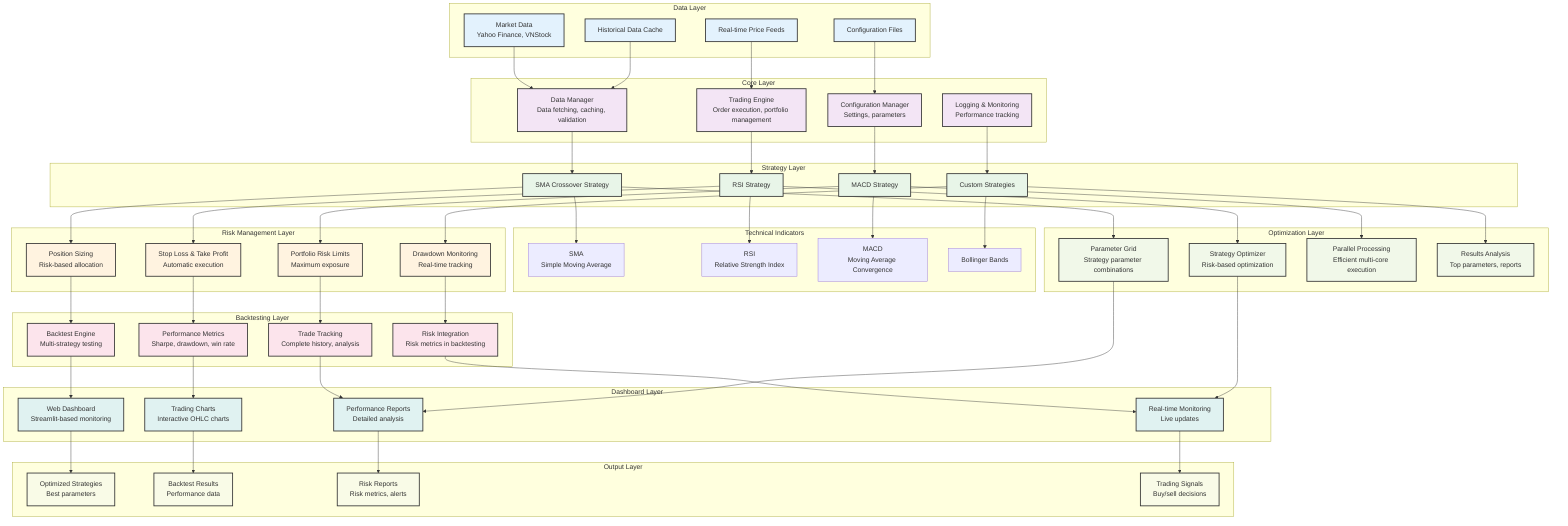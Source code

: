 graph TB
    %% Data Layer
    subgraph "Data Layer"
        MD[Market Data<br/>Yahoo Finance, VNStock]
        HC[Historical Data Cache]
        RT[Real-time Price Feeds]
        CF[Configuration Files]
    end
    
    %% Core Layer
    subgraph "Core Layer"
        DM[Data Manager<br/>Data fetching, caching, validation]
        TE[Trading Engine<br/>Order execution, portfolio management]
        CM[Configuration Manager<br/>Settings, parameters]
        LM[Logging & Monitoring<br/>Performance tracking]
    end
    
    %% Strategy Layer
    subgraph "Strategy Layer"
        SMA[SMA Crossover Strategy]
        RSI[RSI Strategy]
        MACD[MACD Strategy]
        CS[Custom Strategies]
    end
    
    %% Technical Indicators
    subgraph "Technical Indicators"
        SMA_I[SMA<br/>Simple Moving Average]
        RSI_I[RSI<br/>Relative Strength Index]
        MACD_I[MACD<br/>Moving Average Convergence]
        BB[Bollinger Bands]
    end
    
    %% Risk Management Layer
    subgraph "Risk Management Layer"
        PS[Position Sizing<br/>Risk-based allocation]
        SL[Stop Loss & Take Profit<br/>Automatic execution]
        PRL[Portfolio Risk Limits<br/>Maximum exposure]
        DM_R[Drawdown Monitoring<br/>Real-time tracking]
    end
    
    %% Backtesting Layer
    subgraph "Backtesting Layer"
        BE[Backtest Engine<br/>Multi-strategy testing]
        PM[Performance Metrics<br/>Sharpe, drawdown, win rate]
        TT[Trade Tracking<br/>Complete history, analysis]
        RI[Risk Integration<br/>Risk metrics in backtesting]
    end
    
    %% Optimization Layer
    subgraph "Optimization Layer"
        PG[Parameter Grid<br/>Strategy parameter combinations]
        SO[Strategy Optimizer<br/>Risk-based optimization]
        PP[Parallel Processing<br/>Efficient multi-core execution]
        RA[Results Analysis<br/>Top parameters, reports]
    end
    
    %% Dashboard Layer
    subgraph "Dashboard Layer"
        WD[Web Dashboard<br/>Streamlit-based monitoring]
        TC[Trading Charts<br/>Interactive OHLC charts]
        PR[Performance Reports<br/>Detailed analysis]
        RTM[Real-time Monitoring<br/>Live updates]
    end
    
    %% Output Layer
    subgraph "Output Layer"
        OS[Optimized Strategies<br/>Best parameters]
        BR[Backtest Results<br/>Performance data]
        RR[Risk Reports<br/>Risk metrics, alerts]
        TS[Trading Signals<br/>Buy/sell decisions]
    end
    
    %% Data Flow Connections
    MD --> DM
    HC --> DM
    RT --> TE
    CF --> CM
    
    DM --> SMA
    TE --> RSI
    CM --> MACD
    LM --> CS
    
    SMA --> SMA_I
    RSI --> RSI_I
    MACD --> MACD_I
    CS --> BB
    
    SMA --> PS
    RSI --> SL
    MACD --> PRL
    CS --> DM_R
    
    PS --> BE
    SL --> PM
    PRL --> TT
    DM_R --> RI
    
    SMA --> PG
    RSI --> SO
    MACD --> PP
    CS --> RA
    
    BE --> WD
    PM --> TC
    TT --> PR
    RI --> RTM
    
    PG --> PR
    SO --> RTM
    
    WD --> OS
    TC --> BR
    PR --> RR
    RTM --> TS
    
    %% Styling
    classDef dataLayer fill:#E3F2FD,stroke:#333,stroke-width:2px
    classDef coreLayer fill:#F3E5F5,stroke:#333,stroke-width:2px
    classDef strategyLayer fill:#E8F5E8,stroke:#333,stroke-width:2px
    classDef riskLayer fill:#FFF3E0,stroke:#333,stroke-width:2px
    classDef backtestLayer fill:#FCE4EC,stroke:#333,stroke-width:2px
    classDef optimizationLayer fill:#F1F8E9,stroke:#333,stroke-width:2px
    classDef dashboardLayer fill:#E0F2F1,stroke:#333,stroke-width:2px
    classDef outputLayer fill:#F9FBE7,stroke:#333,stroke-width:2px
    
    class MD,HC,RT,CF dataLayer
    class DM,TE,CM,LM coreLayer
    class SMA,RSI,MACD,CS strategyLayer
    class PS,SL,PRL,DM_R riskLayer
    class BE,PM,TT,RI backtestLayer
    class PG,SO,PP,RA optimizationLayer
    class WD,TC,PR,RTM dashboardLayer
    class OS,BR,RR,TS outputLayer